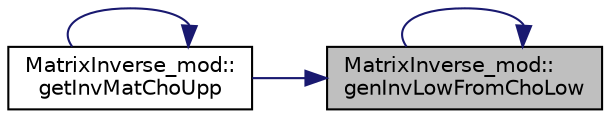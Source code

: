 digraph "MatrixInverse_mod::genInvLowFromChoLow"
{
 // LATEX_PDF_SIZE
  edge [fontname="Helvetica",fontsize="10",labelfontname="Helvetica",labelfontsize="10"];
  node [fontname="Helvetica",fontsize="10",shape=record];
  rankdir="RL";
  Node1 [label="MatrixInverse_mod::\lgenInvLowFromChoLow",height=0.2,width=0.4,color="black", fillcolor="grey75", style="filled", fontcolor="black",tooltip="Generate the lower-triangle and diagonals of the inverse matrix of a symmetric-positive-definite matr..."];
  Node1 -> Node1 [dir="back",color="midnightblue",fontsize="10",style="solid",fontname="Helvetica"];
  Node1 -> Node2 [dir="back",color="midnightblue",fontsize="10",style="solid",fontname="Helvetica"];
  Node2 [label="MatrixInverse_mod::\lgetInvMatChoUpp",height=0.2,width=0.4,color="black", fillcolor="white", style="filled",URL="$namespaceMatrixInverse__mod.html#a9149191e5ab762df7a815a0b6c1ea220",tooltip="Return the upper-triangle of the inverse of a Cholesky factorization specified by its lower-triangle ..."];
  Node2 -> Node2 [dir="back",color="midnightblue",fontsize="10",style="solid",fontname="Helvetica"];
}
